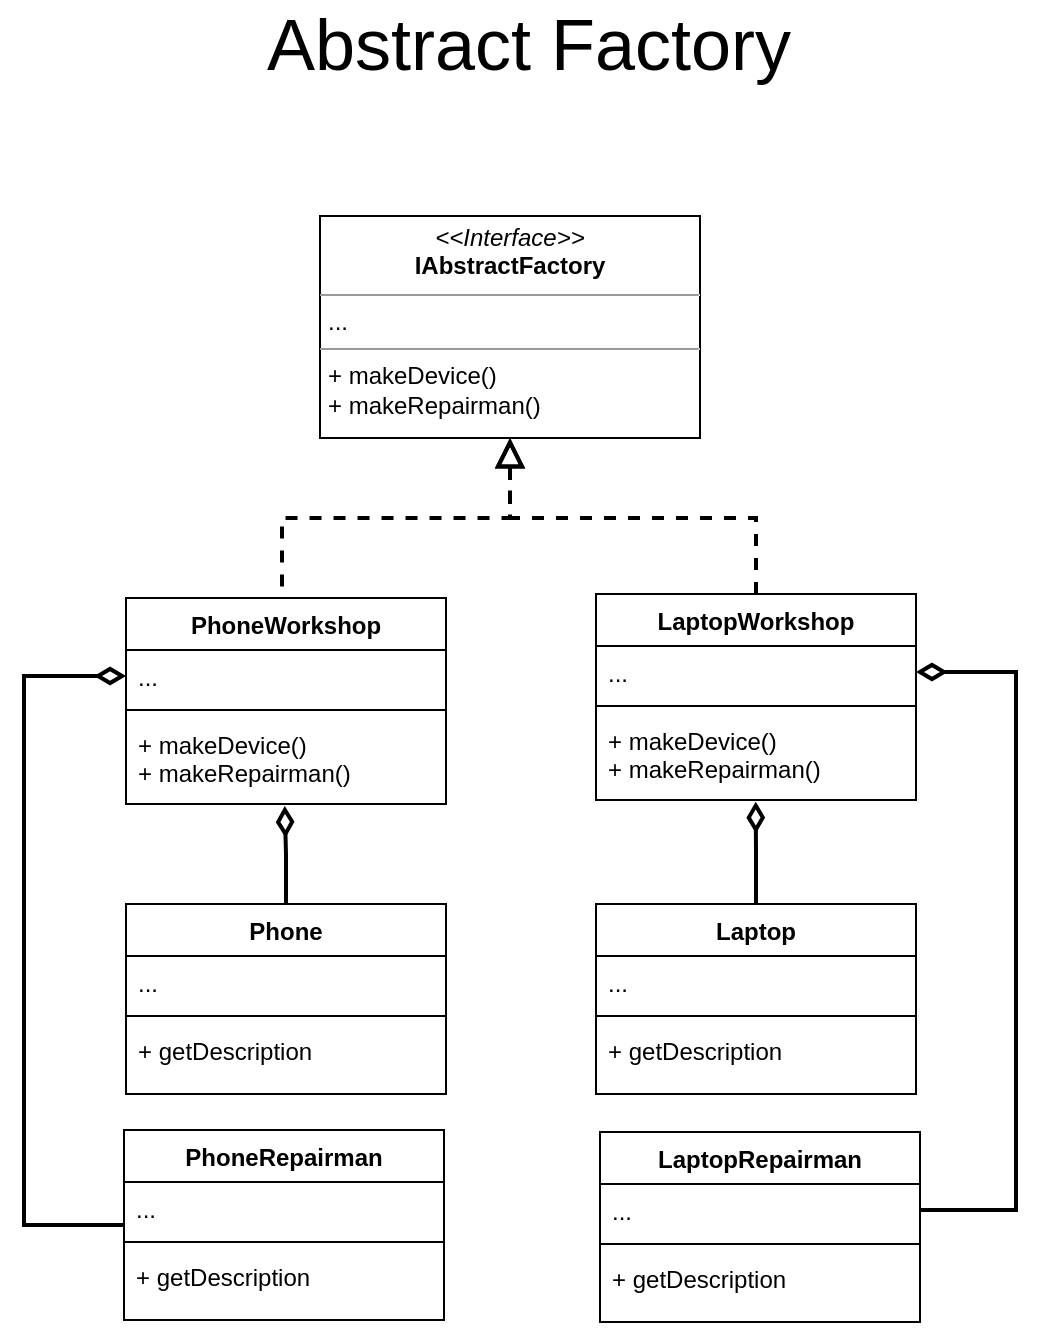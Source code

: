 <mxfile version="14.9.1" type="device"><diagram name="Page-1" id="c4acf3e9-155e-7222-9cf6-157b1a14988f"><mxGraphModel dx="1422" dy="794" grid="0" gridSize="10" guides="1" tooltips="1" connect="1" arrows="1" fold="1" page="1" pageScale="1" pageWidth="850" pageHeight="1100" background="none" math="0" shadow="0"><root><mxCell id="0"/><mxCell id="1" parent="0"/><mxCell id="Gnr0yDt9QQ8g0LjmNMmj-62" value="Abstract Factory" style="text;html=1;strokeColor=none;fillColor=none;align=center;verticalAlign=middle;whiteSpace=wrap;rounded=0;fontSize=36;fontStyle=0;spacingTop=0;spacingLeft=0;" parent="1" vertex="1"><mxGeometry x="279" y="109" width="307" height="40" as="geometry"/></mxCell><mxCell id="Ng9TvM8-7Xkre2REc_26-10" style="edgeStyle=orthogonalEdgeStyle;rounded=0;orthogonalLoop=1;jettySize=auto;html=1;dashed=1;endArrow=none;endFill=0;endSize=10;strokeWidth=2;startArrow=block;startFill=0;startSize=10;" parent="1" source="Ng9TvM8-7Xkre2REc_26-1" target="Ng9TvM8-7Xkre2REc_26-2" edge="1"><mxGeometry relative="1" as="geometry"><Array as="points"><mxPoint x="423" y="366"/><mxPoint x="309" y="366"/></Array></mxGeometry></mxCell><mxCell id="Ng9TvM8-7Xkre2REc_26-1" value="&lt;p style=&quot;margin: 0px ; margin-top: 4px ; text-align: center&quot;&gt;&lt;i&gt;&amp;lt;&amp;lt;Interface&amp;gt;&amp;gt;&lt;/i&gt;&lt;br&gt;&lt;b&gt;IAbstractFactory&lt;/b&gt;&lt;/p&gt;&lt;hr size=&quot;1&quot;&gt;&lt;p style=&quot;margin: 0px ; margin-left: 4px&quot;&gt;...&lt;/p&gt;&lt;hr size=&quot;1&quot;&gt;&lt;p style=&quot;margin: 0px ; margin-left: 4px&quot;&gt;+ makeDevice()&lt;/p&gt;&lt;p style=&quot;margin: 0px ; margin-left: 4px&quot;&gt;+ makeRepairman()&lt;/p&gt;" style="verticalAlign=top;align=left;overflow=fill;fontSize=12;fontFamily=Helvetica;html=1;" parent="1" vertex="1"><mxGeometry x="328" y="215" width="190" height="111" as="geometry"/></mxCell><mxCell id="Ng9TvM8-7Xkre2REc_26-2" value="PhoneWorkshop" style="swimlane;fontStyle=1;align=center;verticalAlign=top;childLayout=stackLayout;horizontal=1;startSize=26;horizontalStack=0;resizeParent=1;resizeParentMax=0;resizeLast=0;collapsible=1;marginBottom=0;" parent="1" vertex="1"><mxGeometry x="231" y="406" width="160" height="103" as="geometry"/></mxCell><mxCell id="Ng9TvM8-7Xkre2REc_26-3" value="..." style="text;strokeColor=none;fillColor=none;align=left;verticalAlign=top;spacingLeft=4;spacingRight=4;overflow=hidden;rotatable=0;points=[[0,0.5],[1,0.5]];portConstraint=eastwest;" parent="Ng9TvM8-7Xkre2REc_26-2" vertex="1"><mxGeometry y="26" width="160" height="26" as="geometry"/></mxCell><mxCell id="Ng9TvM8-7Xkre2REc_26-4" value="" style="line;strokeWidth=1;fillColor=none;align=left;verticalAlign=middle;spacingTop=-1;spacingLeft=3;spacingRight=3;rotatable=0;labelPosition=right;points=[];portConstraint=eastwest;" parent="Ng9TvM8-7Xkre2REc_26-2" vertex="1"><mxGeometry y="52" width="160" height="8" as="geometry"/></mxCell><mxCell id="Ng9TvM8-7Xkre2REc_26-5" value="+ makeDevice()&#10;+ makeRepairman()" style="text;strokeColor=none;fillColor=none;align=left;verticalAlign=top;spacingLeft=4;spacingRight=4;overflow=hidden;rotatable=0;points=[[0,0.5],[1,0.5]];portConstraint=eastwest;" parent="Ng9TvM8-7Xkre2REc_26-2" vertex="1"><mxGeometry y="60" width="160" height="43" as="geometry"/></mxCell><mxCell id="Ng9TvM8-7Xkre2REc_26-11" style="edgeStyle=orthogonalEdgeStyle;rounded=0;orthogonalLoop=1;jettySize=auto;html=1;dashed=1;endArrow=block;endFill=0;endSize=10;strokeWidth=2;" parent="1" source="Ng9TvM8-7Xkre2REc_26-6" target="Ng9TvM8-7Xkre2REc_26-1" edge="1"><mxGeometry relative="1" as="geometry"><Array as="points"><mxPoint x="546" y="366"/><mxPoint x="423" y="366"/></Array></mxGeometry></mxCell><mxCell id="Ng9TvM8-7Xkre2REc_26-6" value="LaptopWorkshop" style="swimlane;fontStyle=1;align=center;verticalAlign=top;childLayout=stackLayout;horizontal=1;startSize=26;horizontalStack=0;resizeParent=1;resizeParentMax=0;resizeLast=0;collapsible=1;marginBottom=0;" parent="1" vertex="1"><mxGeometry x="466" y="404" width="160" height="103" as="geometry"/></mxCell><mxCell id="Ng9TvM8-7Xkre2REc_26-7" value="..." style="text;strokeColor=none;fillColor=none;align=left;verticalAlign=top;spacingLeft=4;spacingRight=4;overflow=hidden;rotatable=0;points=[[0,0.5],[1,0.5]];portConstraint=eastwest;" parent="Ng9TvM8-7Xkre2REc_26-6" vertex="1"><mxGeometry y="26" width="160" height="26" as="geometry"/></mxCell><mxCell id="Ng9TvM8-7Xkre2REc_26-8" value="" style="line;strokeWidth=1;fillColor=none;align=left;verticalAlign=middle;spacingTop=-1;spacingLeft=3;spacingRight=3;rotatable=0;labelPosition=right;points=[];portConstraint=eastwest;" parent="Ng9TvM8-7Xkre2REc_26-6" vertex="1"><mxGeometry y="52" width="160" height="8" as="geometry"/></mxCell><mxCell id="Ng9TvM8-7Xkre2REc_26-9" value="+ makeDevice()&#10;+ makeRepairman()" style="text;strokeColor=none;fillColor=none;align=left;verticalAlign=top;spacingLeft=4;spacingRight=4;overflow=hidden;rotatable=0;points=[[0,0.5],[1,0.5]];portConstraint=eastwest;" parent="Ng9TvM8-7Xkre2REc_26-6" vertex="1"><mxGeometry y="60" width="160" height="43" as="geometry"/></mxCell><mxCell id="Ng9TvM8-7Xkre2REc_26-31" style="edgeStyle=orthogonalEdgeStyle;rounded=0;orthogonalLoop=1;jettySize=auto;html=1;entryX=0.496;entryY=1.023;entryDx=0;entryDy=0;entryPerimeter=0;startArrow=none;startFill=0;endArrow=diamondThin;endFill=0;startSize=10;endSize=10;strokeWidth=2;" parent="1" source="Ng9TvM8-7Xkre2REc_26-12" target="Ng9TvM8-7Xkre2REc_26-5" edge="1"><mxGeometry relative="1" as="geometry"/></mxCell><mxCell id="Ng9TvM8-7Xkre2REc_26-12" value="Phone" style="swimlane;fontStyle=1;align=center;verticalAlign=top;childLayout=stackLayout;horizontal=1;startSize=26;horizontalStack=0;resizeParent=1;resizeParentMax=0;resizeLast=0;collapsible=1;marginBottom=0;" parent="1" vertex="1"><mxGeometry x="231" y="559" width="160" height="95" as="geometry"/></mxCell><mxCell id="Ng9TvM8-7Xkre2REc_26-13" value="..." style="text;strokeColor=none;fillColor=none;align=left;verticalAlign=top;spacingLeft=4;spacingRight=4;overflow=hidden;rotatable=0;points=[[0,0.5],[1,0.5]];portConstraint=eastwest;" parent="Ng9TvM8-7Xkre2REc_26-12" vertex="1"><mxGeometry y="26" width="160" height="26" as="geometry"/></mxCell><mxCell id="Ng9TvM8-7Xkre2REc_26-14" value="" style="line;strokeWidth=1;fillColor=none;align=left;verticalAlign=middle;spacingTop=-1;spacingLeft=3;spacingRight=3;rotatable=0;labelPosition=right;points=[];portConstraint=eastwest;" parent="Ng9TvM8-7Xkre2REc_26-12" vertex="1"><mxGeometry y="52" width="160" height="8" as="geometry"/></mxCell><mxCell id="Ng9TvM8-7Xkre2REc_26-15" value="+ getDescription" style="text;strokeColor=none;fillColor=none;align=left;verticalAlign=top;spacingLeft=4;spacingRight=4;overflow=hidden;rotatable=0;points=[[0,0.5],[1,0.5]];portConstraint=eastwest;" parent="Ng9TvM8-7Xkre2REc_26-12" vertex="1"><mxGeometry y="60" width="160" height="35" as="geometry"/></mxCell><mxCell id="Ng9TvM8-7Xkre2REc_26-30" style="edgeStyle=orthogonalEdgeStyle;rounded=0;orthogonalLoop=1;jettySize=auto;html=1;entryX=0.499;entryY=1.019;entryDx=0;entryDy=0;entryPerimeter=0;startArrow=none;startFill=0;endArrow=diamondThin;endFill=0;startSize=10;endSize=10;strokeWidth=2;" parent="1" source="Ng9TvM8-7Xkre2REc_26-16" target="Ng9TvM8-7Xkre2REc_26-9" edge="1"><mxGeometry relative="1" as="geometry"/></mxCell><mxCell id="Ng9TvM8-7Xkre2REc_26-16" value="Laptop" style="swimlane;fontStyle=1;align=center;verticalAlign=top;childLayout=stackLayout;horizontal=1;startSize=26;horizontalStack=0;resizeParent=1;resizeParentMax=0;resizeLast=0;collapsible=1;marginBottom=0;" parent="1" vertex="1"><mxGeometry x="466" y="559" width="160" height="95" as="geometry"/></mxCell><mxCell id="Ng9TvM8-7Xkre2REc_26-17" value="..." style="text;strokeColor=none;fillColor=none;align=left;verticalAlign=top;spacingLeft=4;spacingRight=4;overflow=hidden;rotatable=0;points=[[0,0.5],[1,0.5]];portConstraint=eastwest;" parent="Ng9TvM8-7Xkre2REc_26-16" vertex="1"><mxGeometry y="26" width="160" height="26" as="geometry"/></mxCell><mxCell id="Ng9TvM8-7Xkre2REc_26-18" value="" style="line;strokeWidth=1;fillColor=none;align=left;verticalAlign=middle;spacingTop=-1;spacingLeft=3;spacingRight=3;rotatable=0;labelPosition=right;points=[];portConstraint=eastwest;" parent="Ng9TvM8-7Xkre2REc_26-16" vertex="1"><mxGeometry y="52" width="160" height="8" as="geometry"/></mxCell><mxCell id="Ng9TvM8-7Xkre2REc_26-19" value="+ getDescription" style="text;strokeColor=none;fillColor=none;align=left;verticalAlign=top;spacingLeft=4;spacingRight=4;overflow=hidden;rotatable=0;points=[[0,0.5],[1,0.5]];portConstraint=eastwest;" parent="Ng9TvM8-7Xkre2REc_26-16" vertex="1"><mxGeometry y="60" width="160" height="35" as="geometry"/></mxCell><mxCell id="Ng9TvM8-7Xkre2REc_26-32" style="edgeStyle=orthogonalEdgeStyle;rounded=0;orthogonalLoop=1;jettySize=auto;html=1;entryX=0;entryY=0.5;entryDx=0;entryDy=0;startArrow=none;startFill=0;endArrow=diamondThin;endFill=0;startSize=10;endSize=10;strokeWidth=2;" parent="1" source="Ng9TvM8-7Xkre2REc_26-20" target="Ng9TvM8-7Xkre2REc_26-3" edge="1"><mxGeometry relative="1" as="geometry"><Array as="points"><mxPoint x="180" y="720"/><mxPoint x="180" y="445"/></Array></mxGeometry></mxCell><mxCell id="Ng9TvM8-7Xkre2REc_26-20" value="PhoneRepairman" style="swimlane;fontStyle=1;align=center;verticalAlign=top;childLayout=stackLayout;horizontal=1;startSize=26;horizontalStack=0;resizeParent=1;resizeParentMax=0;resizeLast=0;collapsible=1;marginBottom=0;" parent="1" vertex="1"><mxGeometry x="230" y="672" width="160" height="95" as="geometry"/></mxCell><mxCell id="Ng9TvM8-7Xkre2REc_26-21" value="..." style="text;strokeColor=none;fillColor=none;align=left;verticalAlign=top;spacingLeft=4;spacingRight=4;overflow=hidden;rotatable=0;points=[[0,0.5],[1,0.5]];portConstraint=eastwest;" parent="Ng9TvM8-7Xkre2REc_26-20" vertex="1"><mxGeometry y="26" width="160" height="26" as="geometry"/></mxCell><mxCell id="Ng9TvM8-7Xkre2REc_26-22" value="" style="line;strokeWidth=1;fillColor=none;align=left;verticalAlign=middle;spacingTop=-1;spacingLeft=3;spacingRight=3;rotatable=0;labelPosition=right;points=[];portConstraint=eastwest;" parent="Ng9TvM8-7Xkre2REc_26-20" vertex="1"><mxGeometry y="52" width="160" height="8" as="geometry"/></mxCell><mxCell id="Ng9TvM8-7Xkre2REc_26-23" value="+ getDescription" style="text;strokeColor=none;fillColor=none;align=left;verticalAlign=top;spacingLeft=4;spacingRight=4;overflow=hidden;rotatable=0;points=[[0,0.5],[1,0.5]];portConstraint=eastwest;" parent="Ng9TvM8-7Xkre2REc_26-20" vertex="1"><mxGeometry y="60" width="160" height="35" as="geometry"/></mxCell><mxCell id="Ng9TvM8-7Xkre2REc_26-24" value="LaptopRepairman" style="swimlane;fontStyle=1;align=center;verticalAlign=top;childLayout=stackLayout;horizontal=1;startSize=26;horizontalStack=0;resizeParent=1;resizeParentMax=0;resizeLast=0;collapsible=1;marginBottom=0;" parent="1" vertex="1"><mxGeometry x="468" y="673" width="160" height="95" as="geometry"/></mxCell><mxCell id="Ng9TvM8-7Xkre2REc_26-25" value="..." style="text;strokeColor=none;fillColor=none;align=left;verticalAlign=top;spacingLeft=4;spacingRight=4;overflow=hidden;rotatable=0;points=[[0,0.5],[1,0.5]];portConstraint=eastwest;" parent="Ng9TvM8-7Xkre2REc_26-24" vertex="1"><mxGeometry y="26" width="160" height="26" as="geometry"/></mxCell><mxCell id="Ng9TvM8-7Xkre2REc_26-26" value="" style="line;strokeWidth=1;fillColor=none;align=left;verticalAlign=middle;spacingTop=-1;spacingLeft=3;spacingRight=3;rotatable=0;labelPosition=right;points=[];portConstraint=eastwest;" parent="Ng9TvM8-7Xkre2REc_26-24" vertex="1"><mxGeometry y="52" width="160" height="8" as="geometry"/></mxCell><mxCell id="Ng9TvM8-7Xkre2REc_26-27" value="+ getDescription" style="text;strokeColor=none;fillColor=none;align=left;verticalAlign=top;spacingLeft=4;spacingRight=4;overflow=hidden;rotatable=0;points=[[0,0.5],[1,0.5]];portConstraint=eastwest;" parent="Ng9TvM8-7Xkre2REc_26-24" vertex="1"><mxGeometry y="60" width="160" height="35" as="geometry"/></mxCell><mxCell id="Ng9TvM8-7Xkre2REc_26-29" style="edgeStyle=orthogonalEdgeStyle;rounded=0;orthogonalLoop=1;jettySize=auto;html=1;startArrow=none;startFill=0;endArrow=diamondThin;endFill=0;startSize=10;endSize=10;strokeWidth=2;entryX=1;entryY=0.5;entryDx=0;entryDy=0;exitX=1;exitY=0.5;exitDx=0;exitDy=0;" parent="1" source="Ng9TvM8-7Xkre2REc_26-25" target="Ng9TvM8-7Xkre2REc_26-7" edge="1"><mxGeometry relative="1" as="geometry"><mxPoint x="749.412" y="450.471" as="targetPoint"/><Array as="points"><mxPoint x="676" y="712"/><mxPoint x="676" y="443"/></Array></mxGeometry></mxCell></root></mxGraphModel></diagram></mxfile>
